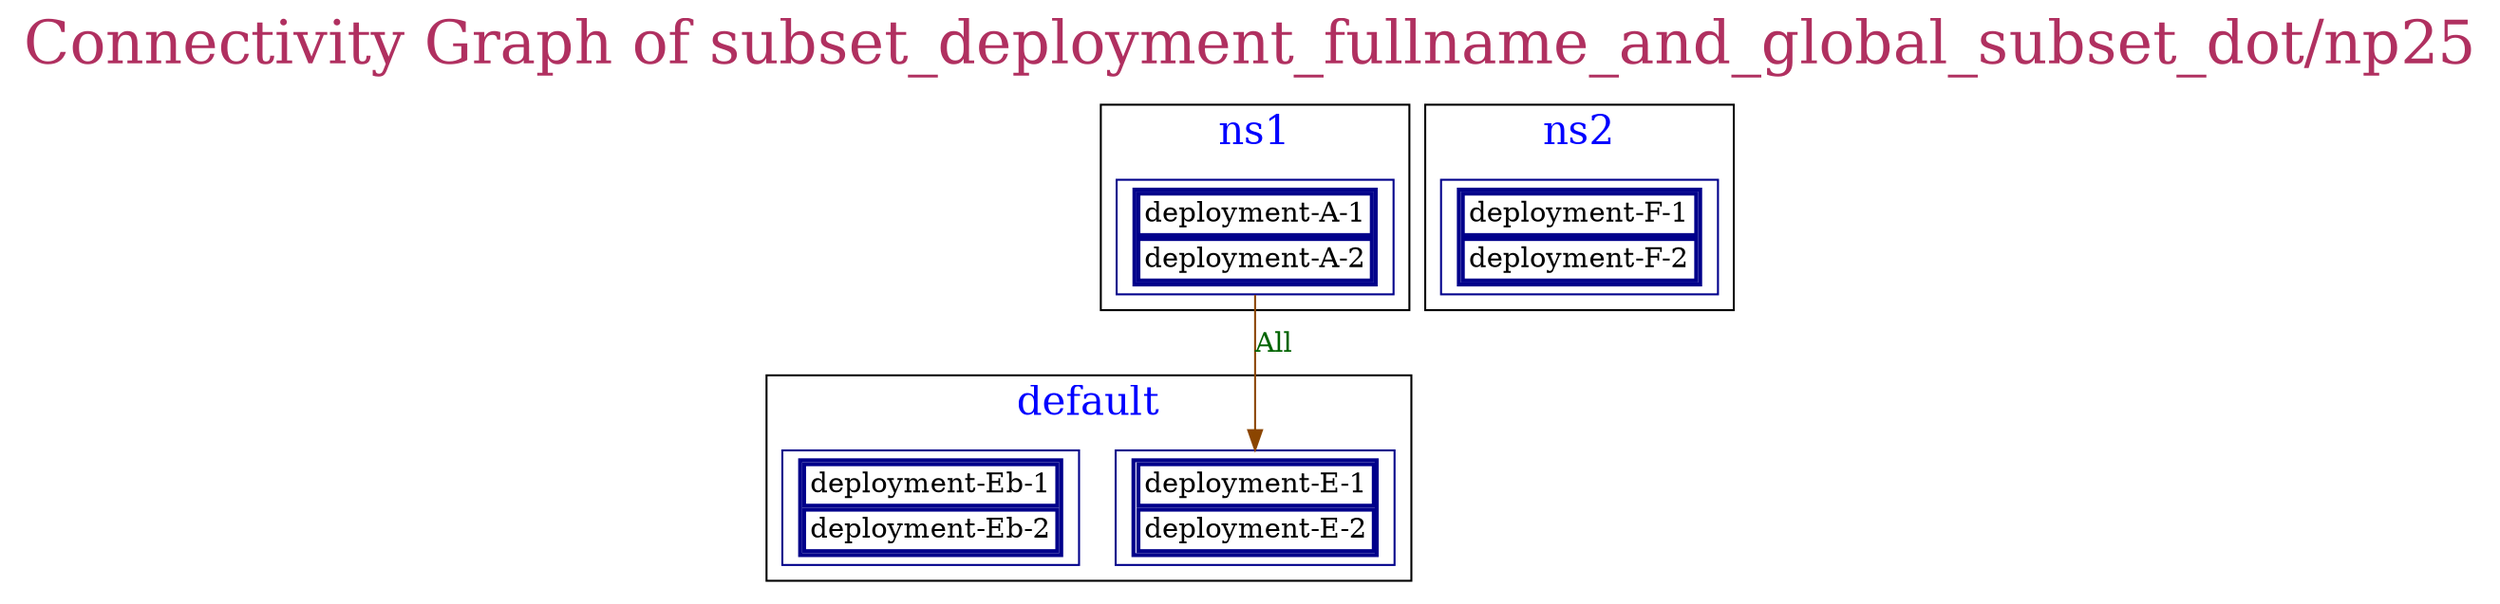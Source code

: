 // The Connectivity Graph of subset_deployment_fullname_and_global_subset_dot/np25
digraph {
	label="Connectivity Graph of subset_deployment_fullname_and_global_subset_dot/np25"	labelloc = "t"
	fontsize=30
	fontcolor=maroon
subgraph cluster_default_namespace{
	label="default"
	fontsize=20
	fontcolor=blue
	"default/deployment-E-1" [label=<<table border="2" cellspacing="0"><tr><td>deployment-E-1</td></tr><tr><td>deployment-E-2</td></tr></table>> shape=box color=blue4]
	"default/deployment-Eb-1" [label=<<table border="2" cellspacing="0"><tr><td>deployment-Eb-1</td></tr><tr><td>deployment-Eb-2</td></tr></table>> shape=box color=blue4]
}
subgraph cluster_ns1_namespace{
	label="ns1"
	fontsize=20
	fontcolor=blue
	"ns1/deployment-A-1" [label=<<table border="2" cellspacing="0"><tr><td>deployment-A-1</td></tr><tr><td>deployment-A-2</td></tr></table>> shape=box color=blue4]
}
subgraph cluster_ns2_namespace{
	label="ns2"
	fontsize=20
	fontcolor=blue
	"ns2/deployment-F-1" [label=<<table border="2" cellspacing="0"><tr><td>deployment-F-1</td></tr><tr><td>deployment-F-2</td></tr></table>> shape=box color=blue4]
}
	"ns1/deployment-A-1" -> "default/deployment-E-1"[label="All" color=darkorange4 fontcolor=darkgreen dir=both arrowhead=normal arrowtail=none]
}
